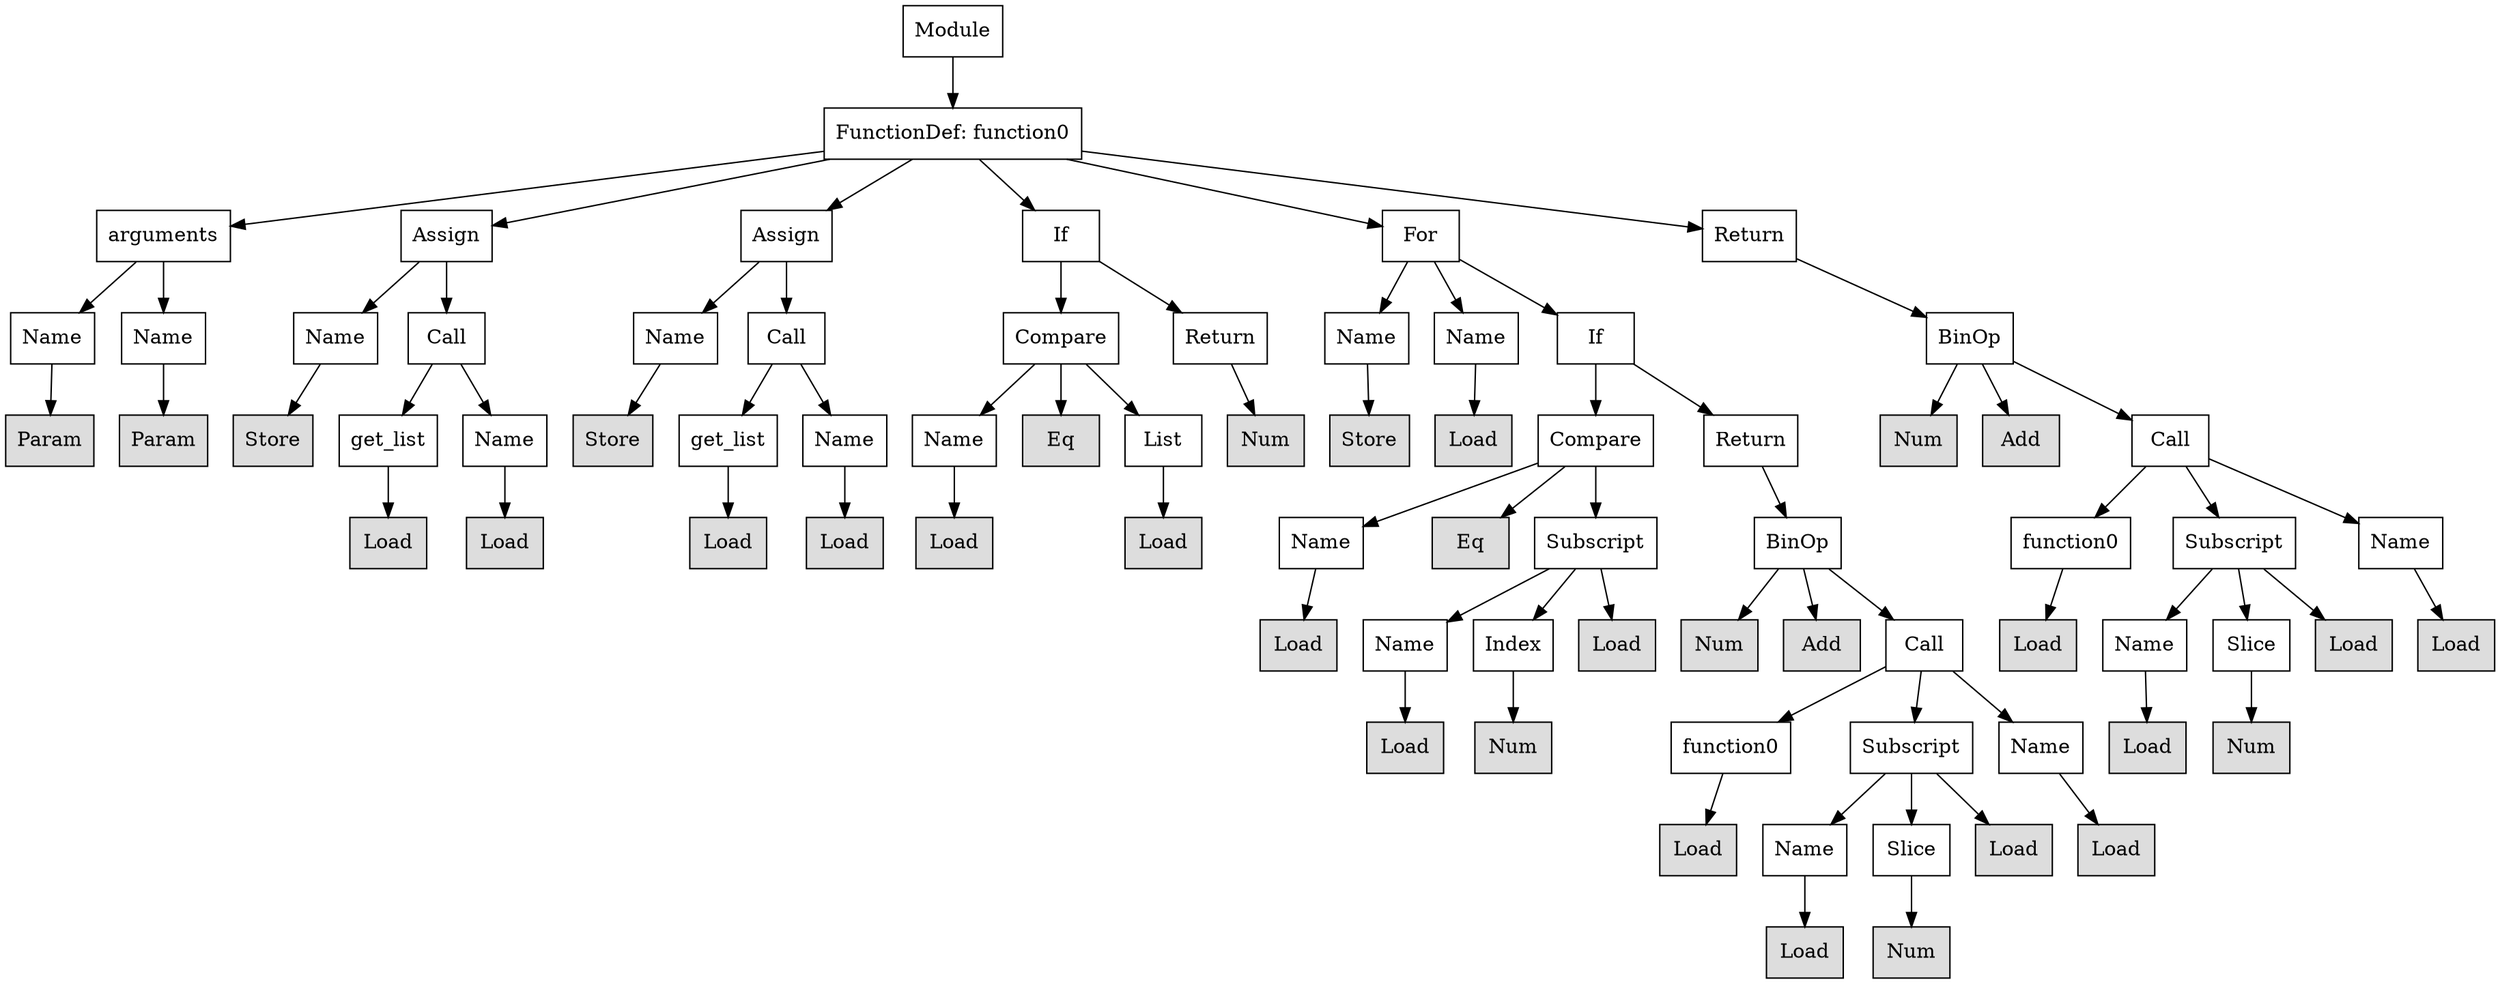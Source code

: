 digraph G {
n0 [shape=rect, label="Module"];
n1 [shape=rect, label="FunctionDef: function0"];
n2 [shape=rect, label="arguments"];
n3 [shape=rect, label="Assign"];
n4 [shape=rect, label="Assign"];
n5 [shape=rect, label="If"];
n6 [shape=rect, label="For"];
n7 [shape=rect, label="Return"];
n8 [shape=rect, label="Name"];
n9 [shape=rect, label="Name"];
n10 [shape=rect, label="Name"];
n11 [shape=rect, label="Call"];
n12 [shape=rect, label="Name"];
n13 [shape=rect, label="Call"];
n14 [shape=rect, label="Compare"];
n15 [shape=rect, label="Return"];
n16 [shape=rect, label="Name"];
n17 [shape=rect, label="Name"];
n18 [shape=rect, label="If"];
n19 [shape=rect, label="BinOp"];
n20 [shape=rect, label="Param" style="filled" fillcolor="#dddddd"];
n21 [shape=rect, label="Param" style="filled" fillcolor="#dddddd"];
n22 [shape=rect, label="Store" style="filled" fillcolor="#dddddd"];
n23 [shape=rect, label="get_list"];
n24 [shape=rect, label="Name"];
n25 [shape=rect, label="Store" style="filled" fillcolor="#dddddd"];
n26 [shape=rect, label="get_list"];
n27 [shape=rect, label="Name"];
n28 [shape=rect, label="Name"];
n29 [shape=rect, label="Eq" style="filled" fillcolor="#dddddd"];
n30 [shape=rect, label="List"];
n31 [shape=rect, label="Num" style="filled" fillcolor="#dddddd"];
n32 [shape=rect, label="Store" style="filled" fillcolor="#dddddd"];
n33 [shape=rect, label="Load" style="filled" fillcolor="#dddddd"];
n34 [shape=rect, label="Compare"];
n35 [shape=rect, label="Return"];
n36 [shape=rect, label="Num" style="filled" fillcolor="#dddddd"];
n37 [shape=rect, label="Add" style="filled" fillcolor="#dddddd"];
n38 [shape=rect, label="Call"];
n39 [shape=rect, label="Load" style="filled" fillcolor="#dddddd"];
n40 [shape=rect, label="Load" style="filled" fillcolor="#dddddd"];
n41 [shape=rect, label="Load" style="filled" fillcolor="#dddddd"];
n42 [shape=rect, label="Load" style="filled" fillcolor="#dddddd"];
n43 [shape=rect, label="Load" style="filled" fillcolor="#dddddd"];
n44 [shape=rect, label="Load" style="filled" fillcolor="#dddddd"];
n45 [shape=rect, label="Name"];
n46 [shape=rect, label="Eq" style="filled" fillcolor="#dddddd"];
n47 [shape=rect, label="Subscript"];
n48 [shape=rect, label="BinOp"];
n49 [shape=rect, label="function0"];
n50 [shape=rect, label="Subscript"];
n51 [shape=rect, label="Name"];
n52 [shape=rect, label="Load" style="filled" fillcolor="#dddddd"];
n53 [shape=rect, label="Name"];
n54 [shape=rect, label="Index"];
n55 [shape=rect, label="Load" style="filled" fillcolor="#dddddd"];
n56 [shape=rect, label="Num" style="filled" fillcolor="#dddddd"];
n57 [shape=rect, label="Add" style="filled" fillcolor="#dddddd"];
n58 [shape=rect, label="Call"];
n59 [shape=rect, label="Load" style="filled" fillcolor="#dddddd"];
n60 [shape=rect, label="Name"];
n61 [shape=rect, label="Slice"];
n62 [shape=rect, label="Load" style="filled" fillcolor="#dddddd"];
n63 [shape=rect, label="Load" style="filled" fillcolor="#dddddd"];
n64 [shape=rect, label="Load" style="filled" fillcolor="#dddddd"];
n65 [shape=rect, label="Num" style="filled" fillcolor="#dddddd"];
n66 [shape=rect, label="function0"];
n67 [shape=rect, label="Subscript"];
n68 [shape=rect, label="Name"];
n69 [shape=rect, label="Load" style="filled" fillcolor="#dddddd"];
n70 [shape=rect, label="Num" style="filled" fillcolor="#dddddd"];
n71 [shape=rect, label="Load" style="filled" fillcolor="#dddddd"];
n72 [shape=rect, label="Name"];
n73 [shape=rect, label="Slice"];
n74 [shape=rect, label="Load" style="filled" fillcolor="#dddddd"];
n75 [shape=rect, label="Load" style="filled" fillcolor="#dddddd"];
n76 [shape=rect, label="Load" style="filled" fillcolor="#dddddd"];
n77 [shape=rect, label="Num" style="filled" fillcolor="#dddddd"];
n0 -> n1;
n1 -> n2;
n1 -> n3;
n1 -> n4;
n1 -> n5;
n1 -> n6;
n1 -> n7;
n2 -> n8;
n2 -> n9;
n3 -> n10;
n3 -> n11;
n4 -> n12;
n4 -> n13;
n5 -> n14;
n5 -> n15;
n6 -> n16;
n6 -> n17;
n6 -> n18;
n7 -> n19;
n8 -> n20;
n9 -> n21;
n10 -> n22;
n11 -> n23;
n11 -> n24;
n12 -> n25;
n13 -> n26;
n13 -> n27;
n14 -> n28;
n14 -> n29;
n14 -> n30;
n15 -> n31;
n16 -> n32;
n17 -> n33;
n18 -> n34;
n18 -> n35;
n19 -> n36;
n19 -> n37;
n19 -> n38;
n23 -> n39;
n24 -> n40;
n26 -> n41;
n27 -> n42;
n28 -> n43;
n30 -> n44;
n34 -> n45;
n34 -> n46;
n34 -> n47;
n35 -> n48;
n38 -> n49;
n38 -> n50;
n38 -> n51;
n45 -> n52;
n47 -> n53;
n47 -> n54;
n47 -> n55;
n48 -> n56;
n48 -> n57;
n48 -> n58;
n49 -> n59;
n50 -> n60;
n50 -> n61;
n50 -> n62;
n51 -> n63;
n53 -> n64;
n54 -> n65;
n58 -> n66;
n58 -> n67;
n58 -> n68;
n60 -> n69;
n61 -> n70;
n66 -> n71;
n67 -> n72;
n67 -> n73;
n67 -> n74;
n68 -> n75;
n72 -> n76;
n73 -> n77;
}
